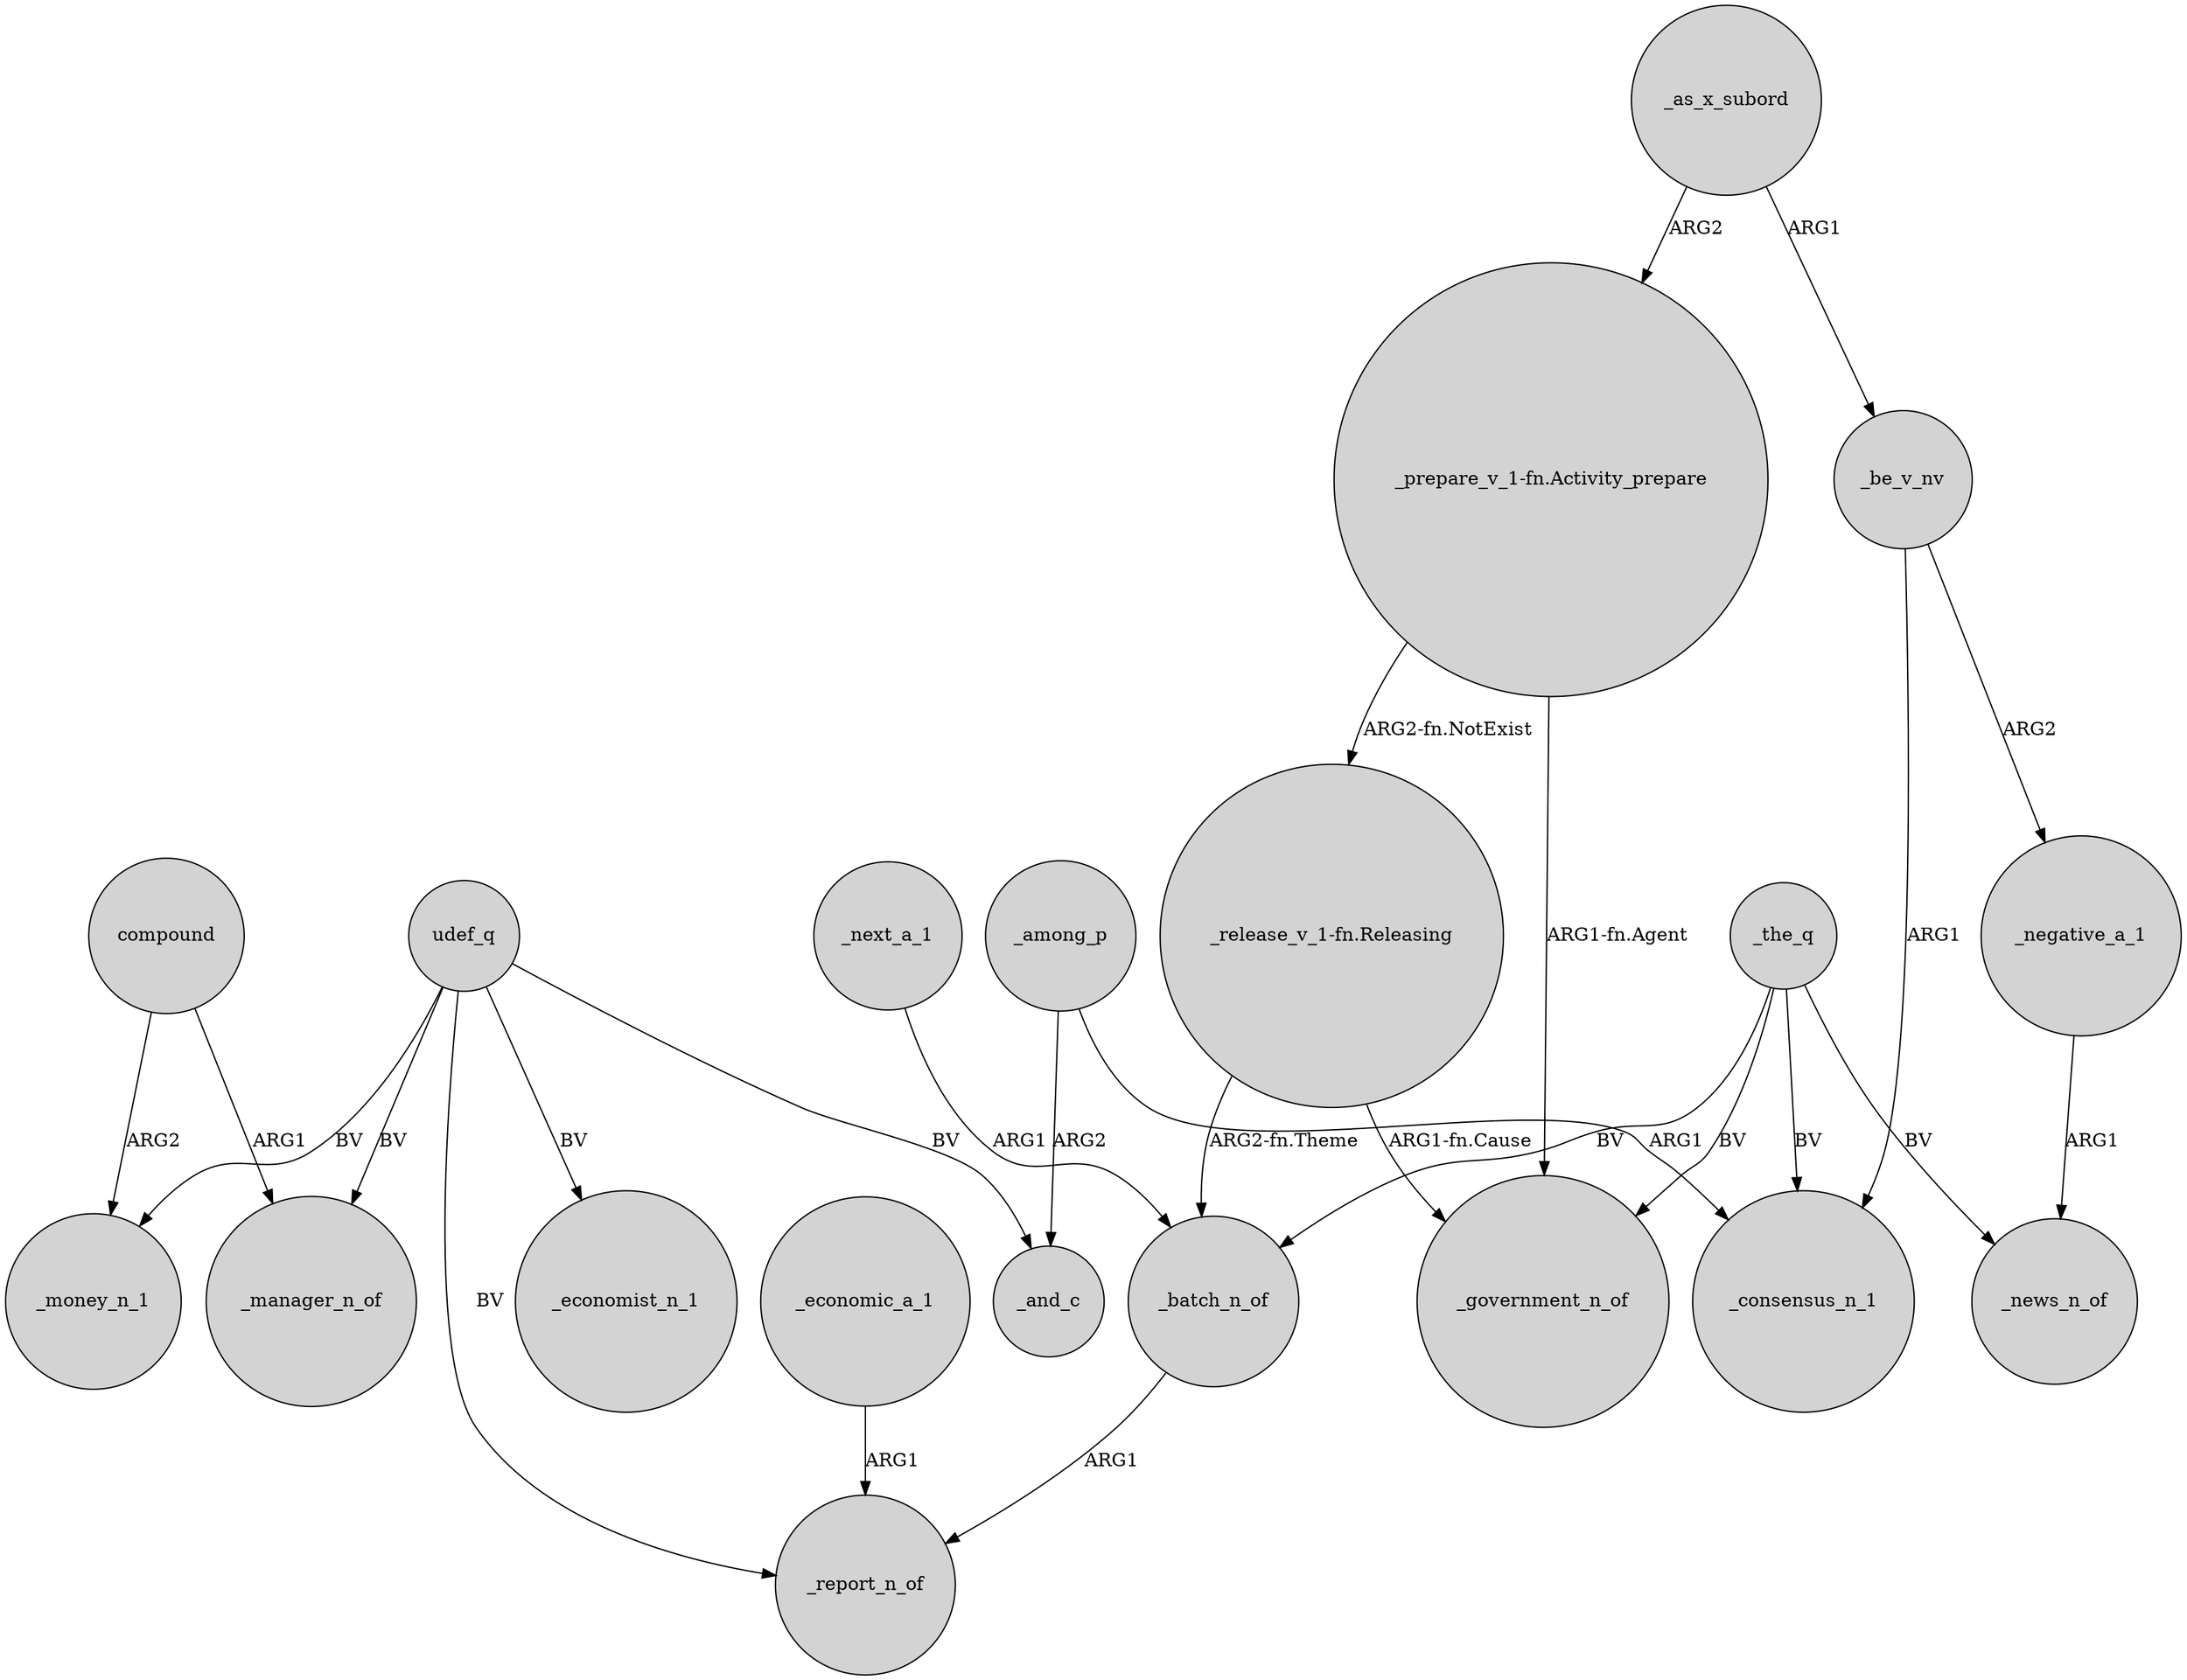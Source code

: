 digraph {
	node [shape=circle style=filled]
	udef_q -> _money_n_1 [label=BV]
	compound -> _manager_n_of [label=ARG1]
	"_release_v_1-fn.Releasing" -> _batch_n_of [label="ARG2-fn.Theme"]
	_economic_a_1 -> _report_n_of [label=ARG1]
	_as_x_subord -> "_prepare_v_1-fn.Activity_prepare" [label=ARG2]
	"_release_v_1-fn.Releasing" -> _government_n_of [label="ARG1-fn.Cause"]
	udef_q -> _report_n_of [label=BV]
	udef_q -> _economist_n_1 [label=BV]
	_the_q -> _consensus_n_1 [label=BV]
	_next_a_1 -> _batch_n_of [label=ARG1]
	_be_v_nv -> _negative_a_1 [label=ARG2]
	_be_v_nv -> _consensus_n_1 [label=ARG1]
	compound -> _money_n_1 [label=ARG2]
	_as_x_subord -> _be_v_nv [label=ARG1]
	_batch_n_of -> _report_n_of [label=ARG1]
	udef_q -> _manager_n_of [label=BV]
	_the_q -> _batch_n_of [label=BV]
	_the_q -> _news_n_of [label=BV]
	_the_q -> _government_n_of [label=BV]
	_among_p -> _consensus_n_1 [label=ARG1]
	"_prepare_v_1-fn.Activity_prepare" -> _government_n_of [label="ARG1-fn.Agent"]
	_negative_a_1 -> _news_n_of [label=ARG1]
	"_prepare_v_1-fn.Activity_prepare" -> "_release_v_1-fn.Releasing" [label="ARG2-fn.NotExist"]
	udef_q -> _and_c [label=BV]
	_among_p -> _and_c [label=ARG2]
}

